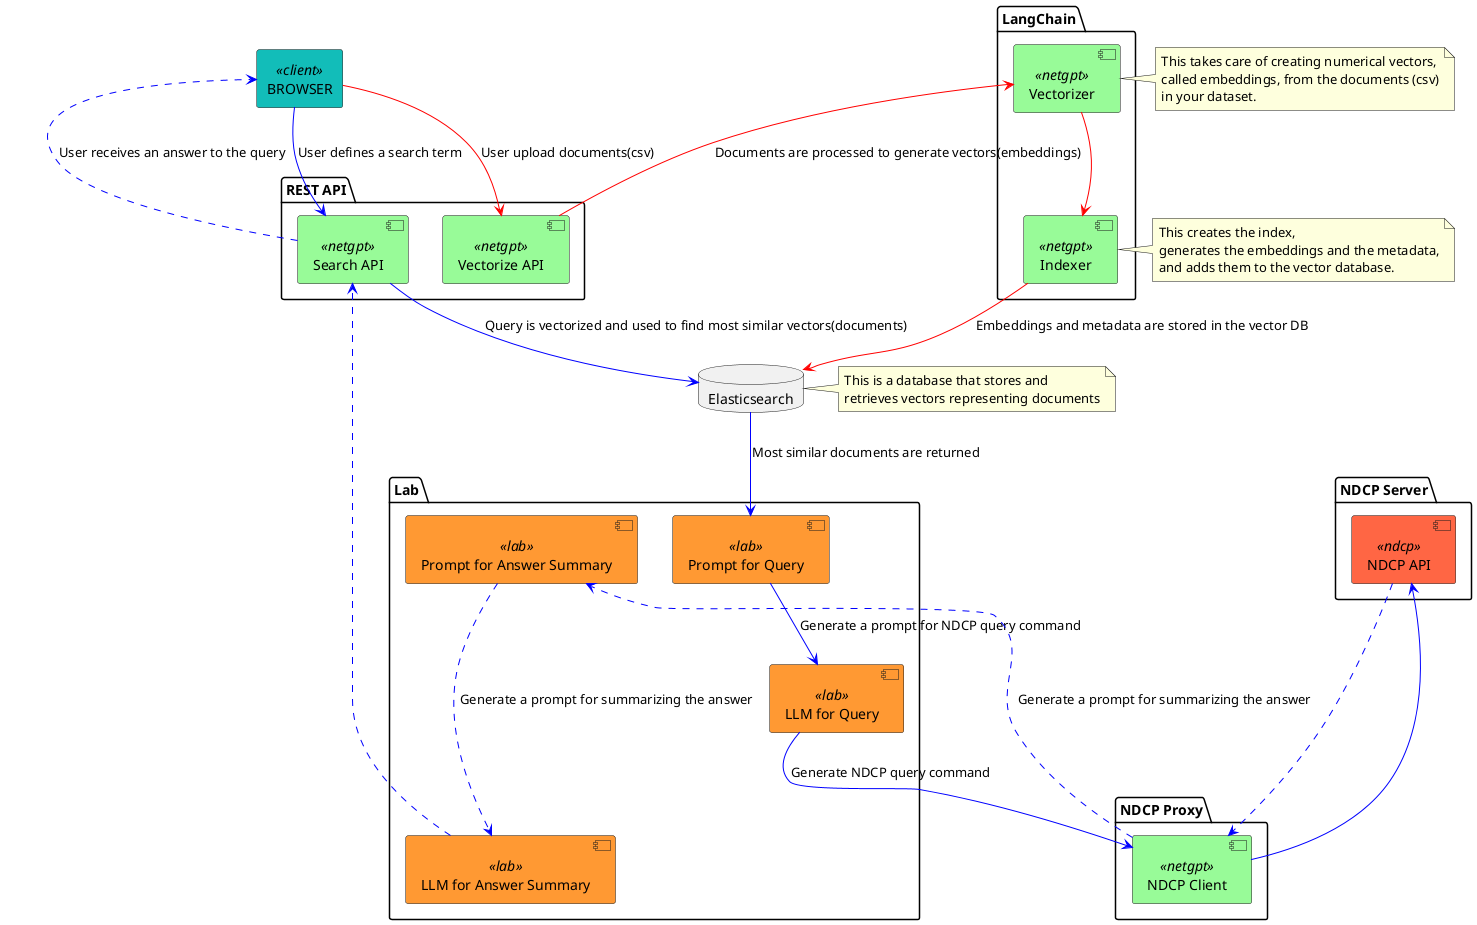 @startuml
<style>
.client {
  BackgroundColor #12bdb9
}
.netgpt {
  BackgroundColor palegreen
}
.lab {
  BackgroundColor #ff9933
}
.ndcp {
  BackgroundColor #ff6644
}
</style>
agent BROWSER << client >>

database "Elasticsearch"

package "LangChain" {
    [Indexer] << netgpt >>
    [Vectorizer] << netgpt >>
}
package "REST API" {
    [Search API] << netgpt >>
    [Vectorize API] << netgpt >>
}
package "NDCP Proxy" {
    [NDCP Client] << netgpt >>
}
package "Lab" {
    [Prompt for Query] << lab >>
    [LLM for Query] << lab >>
    [Prompt for Answer Summary] << lab >>
    [LLM for Answer Summary] << lab >>
}
package "NDCP Server" {
    [NDCP API] << ndcp >>
}
note right of [Indexer]
This creates the index,
generates the embeddings and the metadata,
and adds them to the vector database.
end note

note right of [Vectorizer]
This takes care of creating numerical vectors,
called embeddings, from the documents (csv)
in your dataset.
end note

note right of [Elasticsearch]
This is a database that stores and
retrieves vectors representing documents
end note

BROWSER --> [Vectorize API] #line:red : User upload documents(csv)
[Vectorize API] --> [Vectorizer] #line:red : Documents are processed to generate vectors(embeddings)
[Vectorizer] --> [Indexer] #line:red
[Indexer] --> "Elasticsearch" #line:red : Embeddings and metadata are stored in the vector DB

BROWSER --> [Search API] #line:blue : User defines a search term
[Search API] ..-> BROWSER #line:blue : User receives an answer to the query

[Search API] --> "Elasticsearch" #line:blue : Query is vectorized and used to find most similar vectors(documents)
"Elasticsearch" --> [Prompt for Query] #line:blue : Most similar documents are returned
[Prompt for Query] --> [LLM for Query] #line:blue : Generate a prompt for NDCP query command
[LLM for Query] --> [NDCP Client] #line:blue : Generate NDCP query command
[NDCP Client] --> [NDCP API] #line:blue
[NDCP API] ..-> [NDCP Client] #line:blue
[NDCP Client] ..-> [Prompt for Answer Summary] #line:blue : Generate a prompt for summarizing the answer
[Prompt for Answer Summary] ..-> [LLM for Answer Summary] #line:blue : Generate a prompt for summarizing the answer
[LLM for Answer Summary] ..-> [Search API] #line:blue
@enduml

